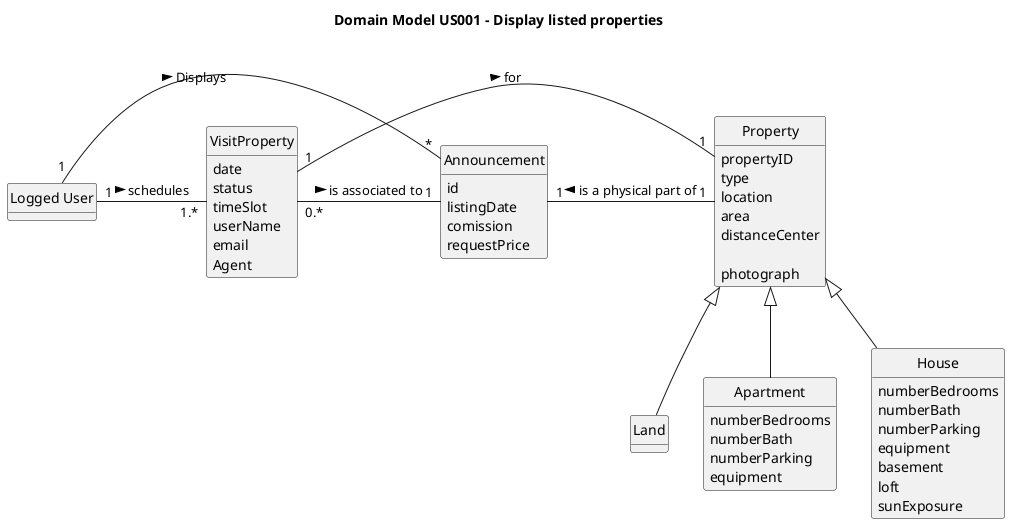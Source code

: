@startuml
skinparam monochrome true
skinparam packageStyle rectangle
skinparam shadowing false


skinparam classAttributeIconSize 0

skinparam groupInheritance 1


hide circle
hide methods

title Domain Model US001 - Display listed properties


class Announcement{
id
listingDate
comission
requestPrice
}

class "Logged User" as user{
}

class Property{
propertyID
type
location
area
distanceCenter

photograph
}

class Land{}

class Apartment{
numberBedrooms
numberBath
numberParking
equipment
}

class House{
numberBedrooms
numberBath
numberParking
equipment
basement
loft
sunExposure
}

class VisitProperty{
date
status
timeSlot
userName
email
Agent
}

user "1" -right- "*" Announcement : Displays >
Property "1" -left- "1" Announcement : is a physical part of >
user "1" -right- "1.*" VisitProperty : schedules >
VisitProperty "1" -right- "1" Property : for >
VisitProperty "0.*" -right- "1" Announcement : is associated to >
class Land extends Property
class Apartment extends Property
class House extends Property













@enduml